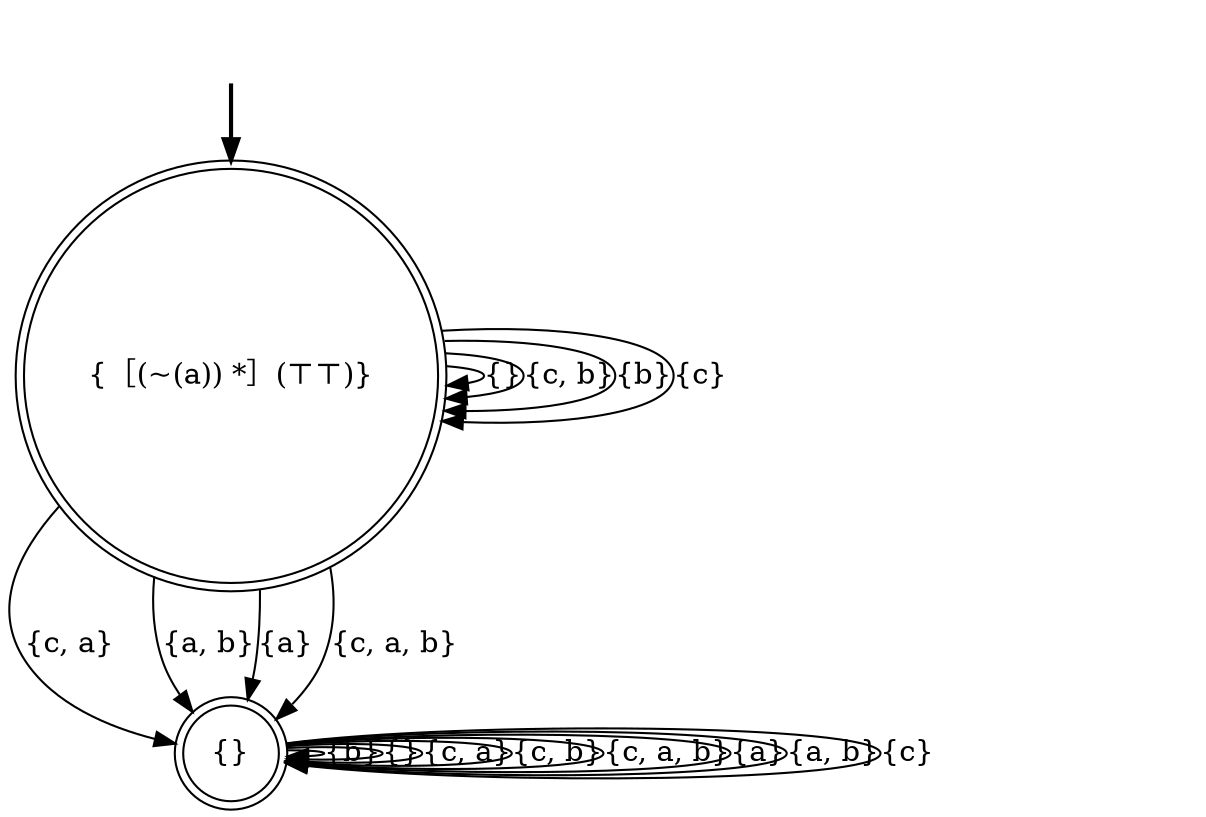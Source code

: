 digraph {
	fake0 [style=invisible]
	"{［(~(a)) *］(⊤⊤)}" [root=true shape=doublecircle]
	"{}" [shape=doublecircle]
	fake0 -> "{［(~(a)) *］(⊤⊤)}" [style=bold]
	"{［(~(a)) *］(⊤⊤)}" -> "{［(~(a)) *］(⊤⊤)}" [label="{}"]
	"{［(~(a)) *］(⊤⊤)}" -> "{}" [label="{c, a}"]
	"{}" -> "{}" [label="{b}"]
	"{［(~(a)) *］(⊤⊤)}" -> "{［(~(a)) *］(⊤⊤)}" [label="{c, b}"]
	"{}" -> "{}" [label="{}"]
	"{}" -> "{}" [label="{c, a}"]
	"{}" -> "{}" [label="{c, b}"]
	"{［(~(a)) *］(⊤⊤)}" -> "{［(~(a)) *］(⊤⊤)}" [label="{b}"]
	"{［(~(a)) *］(⊤⊤)}" -> "{}" [label="{a, b}"]
	"{}" -> "{}" [label="{c, a, b}"]
	"{［(~(a)) *］(⊤⊤)}" -> "{}" [label="{a}"]
	"{［(~(a)) *］(⊤⊤)}" -> "{［(~(a)) *］(⊤⊤)}" [label="{c}"]
	"{［(~(a)) *］(⊤⊤)}" -> "{}" [label="{c, a, b}"]
	"{}" -> "{}" [label="{a}"]
	"{}" -> "{}" [label="{a, b}"]
	"{}" -> "{}" [label="{c}"]
}
